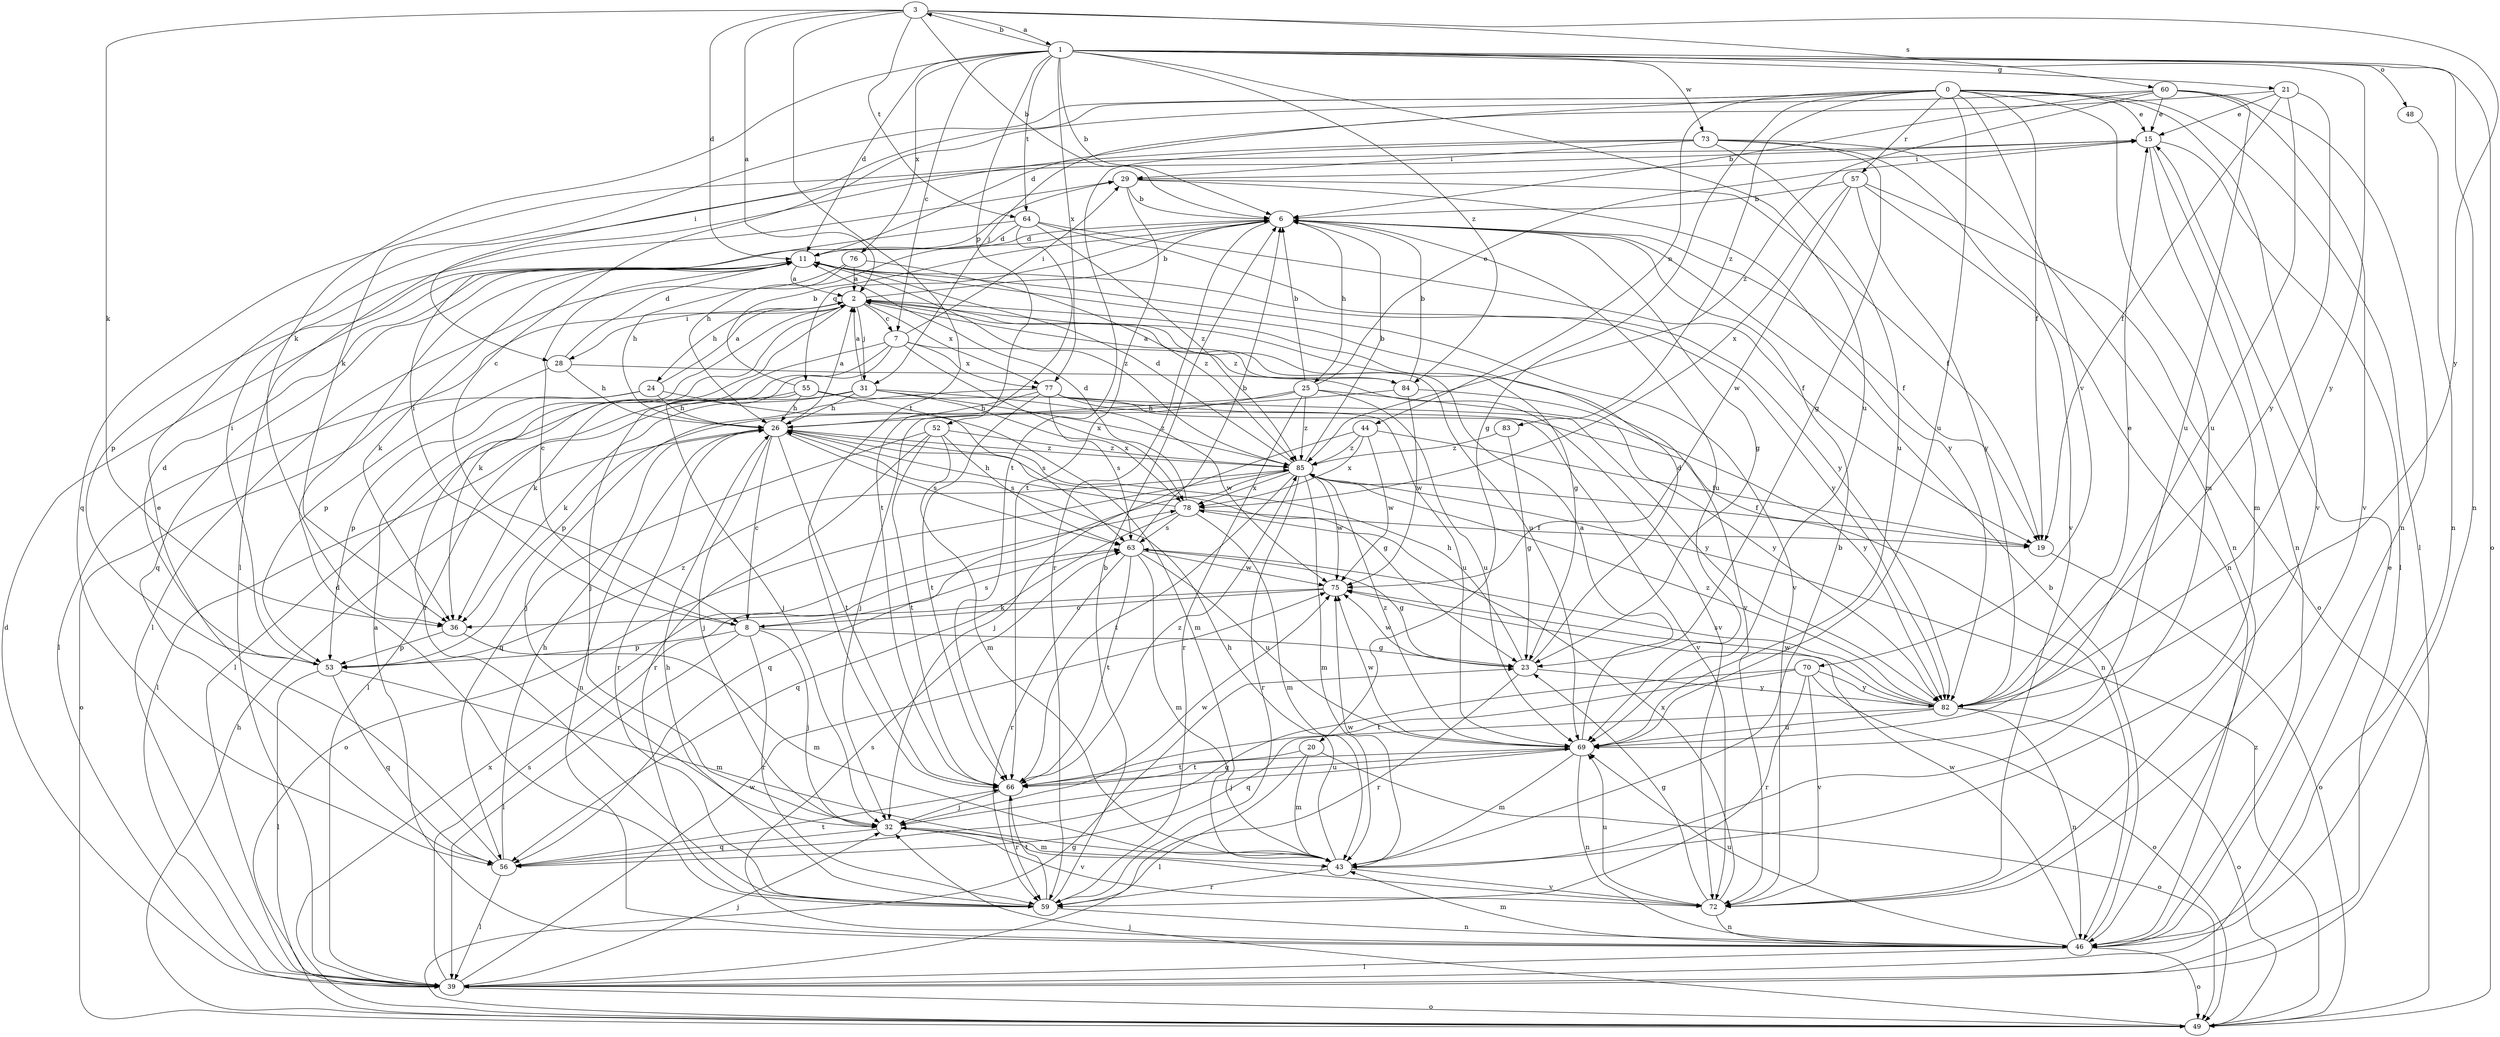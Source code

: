strict digraph  {
0;
1;
2;
3;
6;
7;
8;
11;
15;
19;
20;
21;
23;
24;
25;
26;
28;
29;
31;
32;
36;
39;
43;
44;
46;
48;
49;
52;
53;
55;
56;
57;
59;
60;
63;
64;
66;
69;
70;
72;
73;
75;
76;
77;
78;
82;
83;
84;
85;
0 -> 15  [label=e];
0 -> 19  [label=f];
0 -> 20  [label=g];
0 -> 28  [label=i];
0 -> 31  [label=j];
0 -> 36  [label=k];
0 -> 39  [label=l];
0 -> 43  [label=m];
0 -> 44  [label=n];
0 -> 57  [label=r];
0 -> 69  [label=u];
0 -> 70  [label=v];
0 -> 72  [label=v];
0 -> 83  [label=z];
1 -> 3  [label=b];
1 -> 6  [label=b];
1 -> 7  [label=c];
1 -> 11  [label=d];
1 -> 21  [label=g];
1 -> 36  [label=k];
1 -> 46  [label=n];
1 -> 48  [label=o];
1 -> 49  [label=o];
1 -> 52  [label=p];
1 -> 64  [label=t];
1 -> 69  [label=u];
1 -> 73  [label=w];
1 -> 76  [label=x];
1 -> 77  [label=x];
1 -> 82  [label=y];
1 -> 84  [label=z];
2 -> 6  [label=b];
2 -> 7  [label=c];
2 -> 23  [label=g];
2 -> 24  [label=h];
2 -> 28  [label=i];
2 -> 31  [label=j];
2 -> 36  [label=k];
2 -> 39  [label=l];
2 -> 59  [label=r];
2 -> 69  [label=u];
2 -> 72  [label=v];
2 -> 77  [label=x];
3 -> 1  [label=a];
3 -> 2  [label=a];
3 -> 6  [label=b];
3 -> 11  [label=d];
3 -> 36  [label=k];
3 -> 60  [label=s];
3 -> 64  [label=t];
3 -> 66  [label=t];
3 -> 82  [label=y];
6 -> 11  [label=d];
6 -> 19  [label=f];
6 -> 23  [label=g];
6 -> 25  [label=h];
6 -> 26  [label=h];
6 -> 55  [label=q];
6 -> 59  [label=r];
6 -> 69  [label=u];
7 -> 29  [label=i];
7 -> 32  [label=j];
7 -> 36  [label=k];
7 -> 39  [label=l];
7 -> 77  [label=x];
7 -> 78  [label=x];
7 -> 84  [label=z];
8 -> 23  [label=g];
8 -> 29  [label=i];
8 -> 32  [label=j];
8 -> 39  [label=l];
8 -> 53  [label=p];
8 -> 59  [label=r];
8 -> 63  [label=s];
11 -> 2  [label=a];
11 -> 8  [label=c];
11 -> 36  [label=k];
11 -> 56  [label=q];
11 -> 72  [label=v];
11 -> 82  [label=y];
11 -> 85  [label=z];
15 -> 29  [label=i];
15 -> 39  [label=l];
15 -> 43  [label=m];
15 -> 46  [label=n];
15 -> 56  [label=q];
19 -> 49  [label=o];
20 -> 39  [label=l];
20 -> 43  [label=m];
20 -> 49  [label=o];
20 -> 66  [label=t];
21 -> 11  [label=d];
21 -> 15  [label=e];
21 -> 19  [label=f];
21 -> 69  [label=u];
21 -> 82  [label=y];
23 -> 11  [label=d];
23 -> 26  [label=h];
23 -> 59  [label=r];
23 -> 75  [label=w];
23 -> 82  [label=y];
24 -> 2  [label=a];
24 -> 26  [label=h];
24 -> 43  [label=m];
24 -> 49  [label=o];
24 -> 53  [label=p];
25 -> 6  [label=b];
25 -> 15  [label=e];
25 -> 26  [label=h];
25 -> 32  [label=j];
25 -> 59  [label=r];
25 -> 69  [label=u];
25 -> 82  [label=y];
25 -> 85  [label=z];
26 -> 2  [label=a];
26 -> 8  [label=c];
26 -> 23  [label=g];
26 -> 32  [label=j];
26 -> 46  [label=n];
26 -> 59  [label=r];
26 -> 63  [label=s];
26 -> 66  [label=t];
26 -> 85  [label=z];
28 -> 11  [label=d];
28 -> 26  [label=h];
28 -> 53  [label=p];
28 -> 72  [label=v];
29 -> 6  [label=b];
29 -> 19  [label=f];
29 -> 66  [label=t];
29 -> 82  [label=y];
31 -> 2  [label=a];
31 -> 26  [label=h];
31 -> 36  [label=k];
31 -> 39  [label=l];
31 -> 75  [label=w];
31 -> 78  [label=x];
31 -> 85  [label=z];
32 -> 43  [label=m];
32 -> 56  [label=q];
32 -> 72  [label=v];
32 -> 75  [label=w];
36 -> 43  [label=m];
36 -> 53  [label=p];
39 -> 11  [label=d];
39 -> 15  [label=e];
39 -> 32  [label=j];
39 -> 49  [label=o];
39 -> 63  [label=s];
39 -> 75  [label=w];
43 -> 6  [label=b];
43 -> 26  [label=h];
43 -> 59  [label=r];
43 -> 72  [label=v];
43 -> 75  [label=w];
44 -> 19  [label=f];
44 -> 32  [label=j];
44 -> 75  [label=w];
44 -> 78  [label=x];
44 -> 85  [label=z];
46 -> 2  [label=a];
46 -> 6  [label=b];
46 -> 39  [label=l];
46 -> 43  [label=m];
46 -> 49  [label=o];
46 -> 63  [label=s];
46 -> 69  [label=u];
46 -> 75  [label=w];
48 -> 46  [label=n];
49 -> 23  [label=g];
49 -> 26  [label=h];
49 -> 32  [label=j];
49 -> 78  [label=x];
49 -> 85  [label=z];
52 -> 43  [label=m];
52 -> 56  [label=q];
52 -> 59  [label=r];
52 -> 63  [label=s];
52 -> 66  [label=t];
52 -> 85  [label=z];
53 -> 11  [label=d];
53 -> 29  [label=i];
53 -> 39  [label=l];
53 -> 43  [label=m];
53 -> 56  [label=q];
53 -> 85  [label=z];
55 -> 6  [label=b];
55 -> 26  [label=h];
55 -> 32  [label=j];
55 -> 39  [label=l];
55 -> 46  [label=n];
55 -> 63  [label=s];
56 -> 15  [label=e];
56 -> 26  [label=h];
56 -> 39  [label=l];
56 -> 66  [label=t];
57 -> 6  [label=b];
57 -> 46  [label=n];
57 -> 49  [label=o];
57 -> 75  [label=w];
57 -> 78  [label=x];
57 -> 82  [label=y];
59 -> 6  [label=b];
59 -> 11  [label=d];
59 -> 26  [label=h];
59 -> 46  [label=n];
59 -> 66  [label=t];
60 -> 6  [label=b];
60 -> 8  [label=c];
60 -> 15  [label=e];
60 -> 46  [label=n];
60 -> 69  [label=u];
60 -> 72  [label=v];
60 -> 85  [label=z];
63 -> 6  [label=b];
63 -> 23  [label=g];
63 -> 43  [label=m];
63 -> 59  [label=r];
63 -> 66  [label=t];
63 -> 69  [label=u];
63 -> 75  [label=w];
64 -> 11  [label=d];
64 -> 19  [label=f];
64 -> 53  [label=p];
64 -> 66  [label=t];
64 -> 82  [label=y];
64 -> 85  [label=z];
66 -> 32  [label=j];
66 -> 59  [label=r];
66 -> 69  [label=u];
66 -> 85  [label=z];
69 -> 2  [label=a];
69 -> 32  [label=j];
69 -> 43  [label=m];
69 -> 46  [label=n];
69 -> 66  [label=t];
69 -> 75  [label=w];
69 -> 85  [label=z];
70 -> 49  [label=o];
70 -> 56  [label=q];
70 -> 59  [label=r];
70 -> 66  [label=t];
70 -> 72  [label=v];
70 -> 82  [label=y];
72 -> 23  [label=g];
72 -> 32  [label=j];
72 -> 46  [label=n];
72 -> 69  [label=u];
72 -> 78  [label=x];
73 -> 23  [label=g];
73 -> 29  [label=i];
73 -> 39  [label=l];
73 -> 46  [label=n];
73 -> 66  [label=t];
73 -> 69  [label=u];
73 -> 72  [label=v];
75 -> 8  [label=c];
75 -> 36  [label=k];
76 -> 2  [label=a];
76 -> 26  [label=h];
76 -> 39  [label=l];
76 -> 85  [label=z];
77 -> 26  [label=h];
77 -> 32  [label=j];
77 -> 63  [label=s];
77 -> 66  [label=t];
77 -> 69  [label=u];
77 -> 72  [label=v];
77 -> 82  [label=y];
78 -> 11  [label=d];
78 -> 19  [label=f];
78 -> 26  [label=h];
78 -> 43  [label=m];
78 -> 56  [label=q];
78 -> 63  [label=s];
82 -> 15  [label=e];
82 -> 46  [label=n];
82 -> 49  [label=o];
82 -> 56  [label=q];
82 -> 63  [label=s];
82 -> 69  [label=u];
82 -> 75  [label=w];
82 -> 85  [label=z];
83 -> 23  [label=g];
83 -> 85  [label=z];
84 -> 2  [label=a];
84 -> 6  [label=b];
84 -> 53  [label=p];
84 -> 75  [label=w];
84 -> 82  [label=y];
85 -> 6  [label=b];
85 -> 11  [label=d];
85 -> 19  [label=f];
85 -> 43  [label=m];
85 -> 49  [label=o];
85 -> 56  [label=q];
85 -> 59  [label=r];
85 -> 66  [label=t];
85 -> 75  [label=w];
85 -> 78  [label=x];
}
